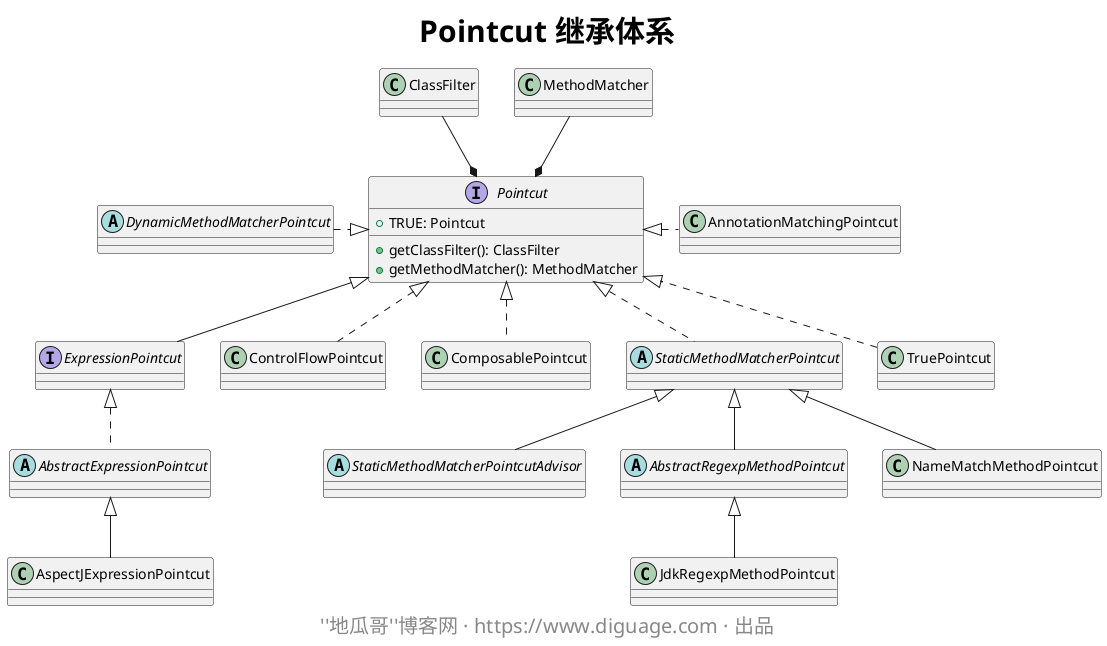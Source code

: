 @startuml

skinparam titleFontSize 30
title **Pointcut 继承体系**

interface Pointcut {
    + TRUE: Pointcut
    + getClassFilter(): ClassFilter
    + getMethodMatcher(): MethodMatcher
}

Pointcut *-up- MethodMatcher
Pointcut *-up- ClassFilter

abstract class DynamicMethodMatcherPointcut
DynamicMethodMatcherPointcut .right.|> Pointcut

class AnnotationMatchingPointcut
AnnotationMatchingPointcut .left.|> Pointcut

interface ExpressionPointcut extends Pointcut

class ControlFlowPointcut implements Pointcut

class ComposablePointcut implements Pointcut

abstract class StaticMethodMatcherPointcut implements Pointcut

class TruePointcut implements Pointcut

abstract class AbstractExpressionPointcut implements ExpressionPointcut

class AspectJExpressionPointcut extends AbstractExpressionPointcut

abstract class StaticMethodMatcherPointcutAdvisor extends StaticMethodMatcherPointcut

abstract class AbstractRegexpMethodPointcut extends StaticMethodMatcherPointcut

class JdkRegexpMethodPointcut extends AbstractRegexpMethodPointcut

class NameMatchMethodPointcut extends StaticMethodMatcherPointcut

skinparam footerFontSize 20
footer ''地瓜哥''博客网 · https://www.diguage.com · 出品

@enduml